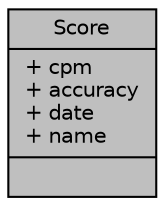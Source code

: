 digraph "Score"
{
 // INTERACTIVE_SVG=YES
 // LATEX_PDF_SIZE
  edge [fontname="Helvetica",fontsize="10",labelfontname="Helvetica",labelfontsize="10"];
  node [fontname="Helvetica",fontsize="10",shape=record];
  Node1 [label="{Score\n|+ cpm\l+ accuracy\l+ date\l+ name\l|}",height=0.2,width=0.4,color="black", fillcolor="grey75", style="filled", fontcolor="black",tooltip=" "];
}
